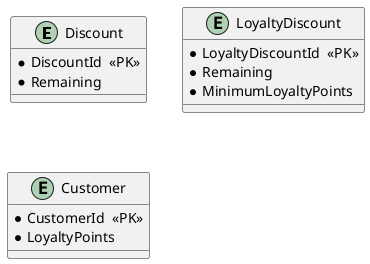 @startuml

skinparam backgroundColor transparent

entity Discount {
    * DiscountId  <<PK>>
    * Remaining
}

entity LoyaltyDiscount {
    * LoyaltyDiscountId  <<PK>>
    * Remaining
    * MinimumLoyaltyPoints
}

entity Customer {
    * CustomerId  <<PK>>
    * LoyaltyPoints
}



@enduml